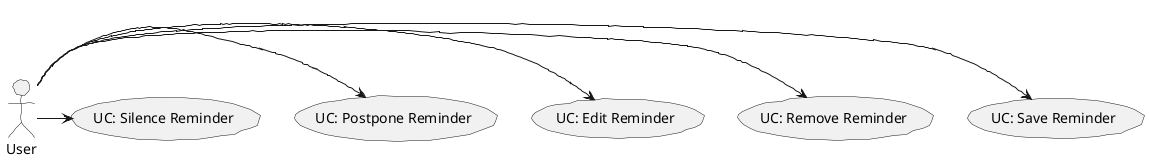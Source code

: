 @startuml  usecases.png
skinparam handwritten true
skinparam monochrome true
skinparam packageStyle rect
skinparam defaultFontName FG Virgil
skinparam shadowing false

User -> (UC: Save Reminder)
User -> (UC: Remove Reminder)
User -> (UC: Edit Reminder)
User -> (UC: Postpone Reminder)
User -> (UC: Silence Reminder)

@enduml
